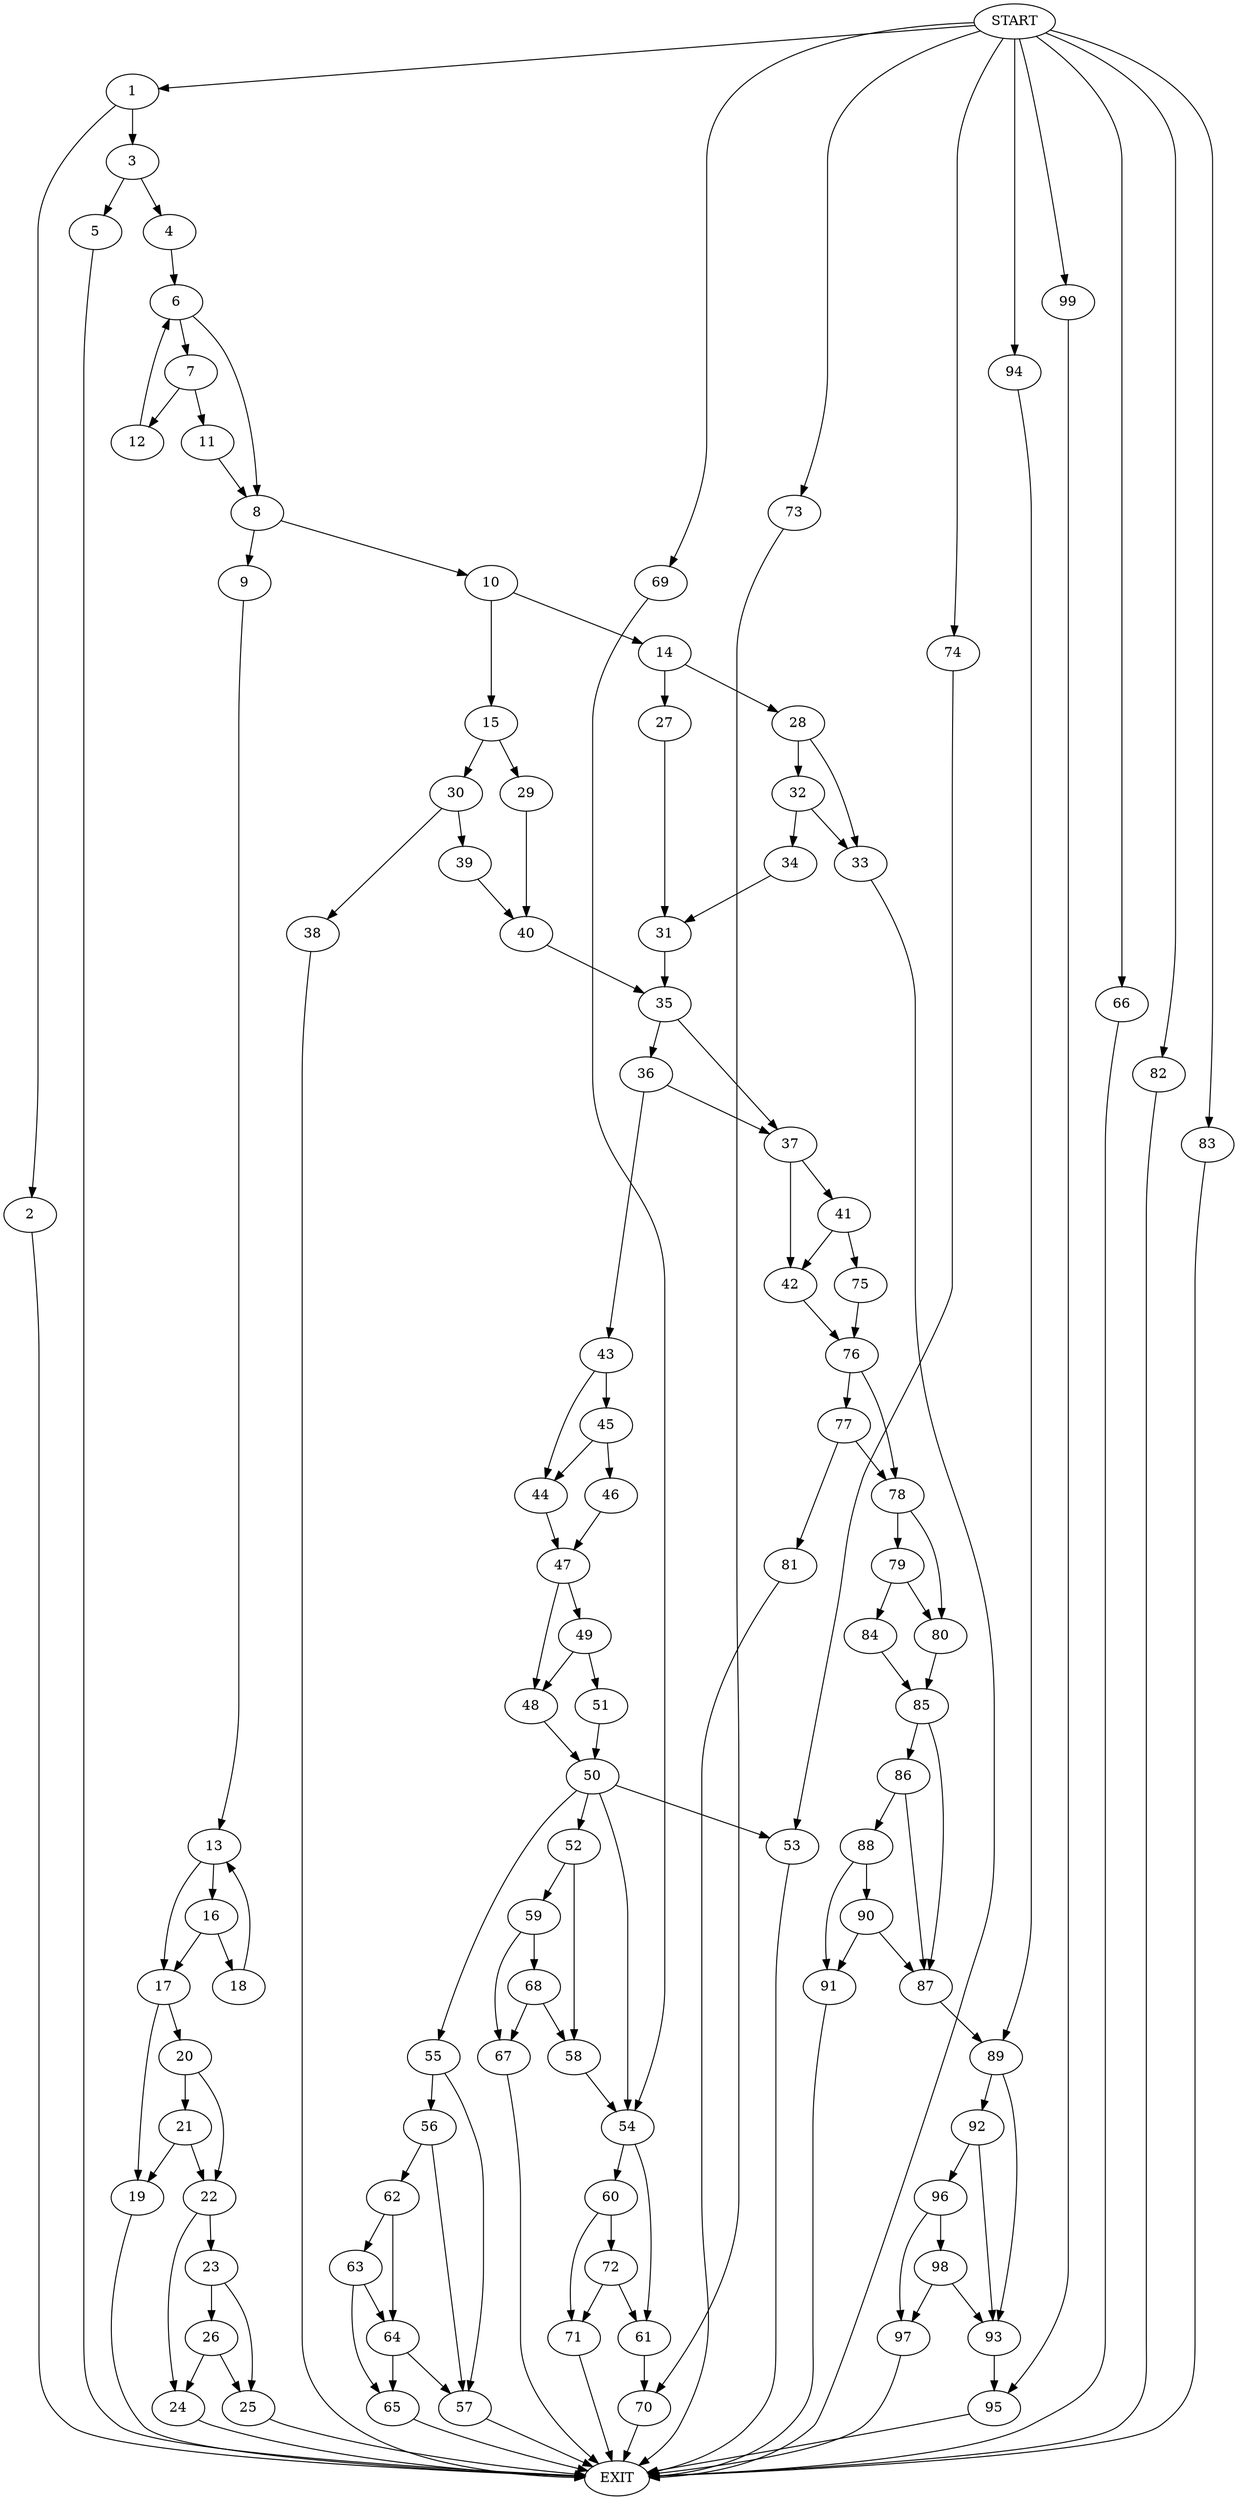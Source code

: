 digraph {
0 [label="START"]
100 [label="EXIT"]
0 -> 1
1 -> 2
1 -> 3
3 -> 4
3 -> 5
2 -> 100
4 -> 6
5 -> 100
6 -> 7
6 -> 8
8 -> 9
8 -> 10
7 -> 11
7 -> 12
11 -> 8
12 -> 6
9 -> 13
10 -> 14
10 -> 15
13 -> 16
13 -> 17
16 -> 18
16 -> 17
17 -> 19
17 -> 20
18 -> 13
19 -> 100
20 -> 21
20 -> 22
21 -> 19
21 -> 22
22 -> 23
22 -> 24
24 -> 100
23 -> 25
23 -> 26
26 -> 25
26 -> 24
25 -> 100
14 -> 27
14 -> 28
15 -> 29
15 -> 30
27 -> 31
28 -> 32
28 -> 33
32 -> 34
32 -> 33
33 -> 100
34 -> 31
31 -> 35
35 -> 36
35 -> 37
30 -> 38
30 -> 39
29 -> 40
39 -> 40
38 -> 100
40 -> 35
37 -> 41
37 -> 42
36 -> 43
36 -> 37
43 -> 44
43 -> 45
45 -> 46
45 -> 44
44 -> 47
46 -> 47
47 -> 48
47 -> 49
48 -> 50
49 -> 51
49 -> 48
51 -> 50
50 -> 52
50 -> 53
50 -> 54
50 -> 55
55 -> 56
55 -> 57
52 -> 58
52 -> 59
54 -> 60
54 -> 61
53 -> 100
57 -> 100
56 -> 62
56 -> 57
62 -> 63
62 -> 64
64 -> 65
64 -> 57
63 -> 65
63 -> 64
65 -> 100
0 -> 66
66 -> 100
58 -> 54
59 -> 67
59 -> 68
68 -> 67
68 -> 58
67 -> 100
0 -> 69
69 -> 54
61 -> 70
60 -> 71
60 -> 72
71 -> 100
72 -> 71
72 -> 61
70 -> 100
0 -> 73
73 -> 70
0 -> 74
74 -> 53
41 -> 42
41 -> 75
42 -> 76
75 -> 76
76 -> 77
76 -> 78
78 -> 79
78 -> 80
77 -> 81
77 -> 78
81 -> 100
0 -> 82
82 -> 100
0 -> 83
83 -> 100
79 -> 84
79 -> 80
80 -> 85
84 -> 85
85 -> 86
85 -> 87
86 -> 87
86 -> 88
87 -> 89
88 -> 90
88 -> 91
90 -> 87
90 -> 91
91 -> 100
89 -> 92
89 -> 93
0 -> 94
94 -> 89
93 -> 95
92 -> 96
92 -> 93
96 -> 97
96 -> 98
97 -> 100
98 -> 93
98 -> 97
95 -> 100
0 -> 99
99 -> 95
}
